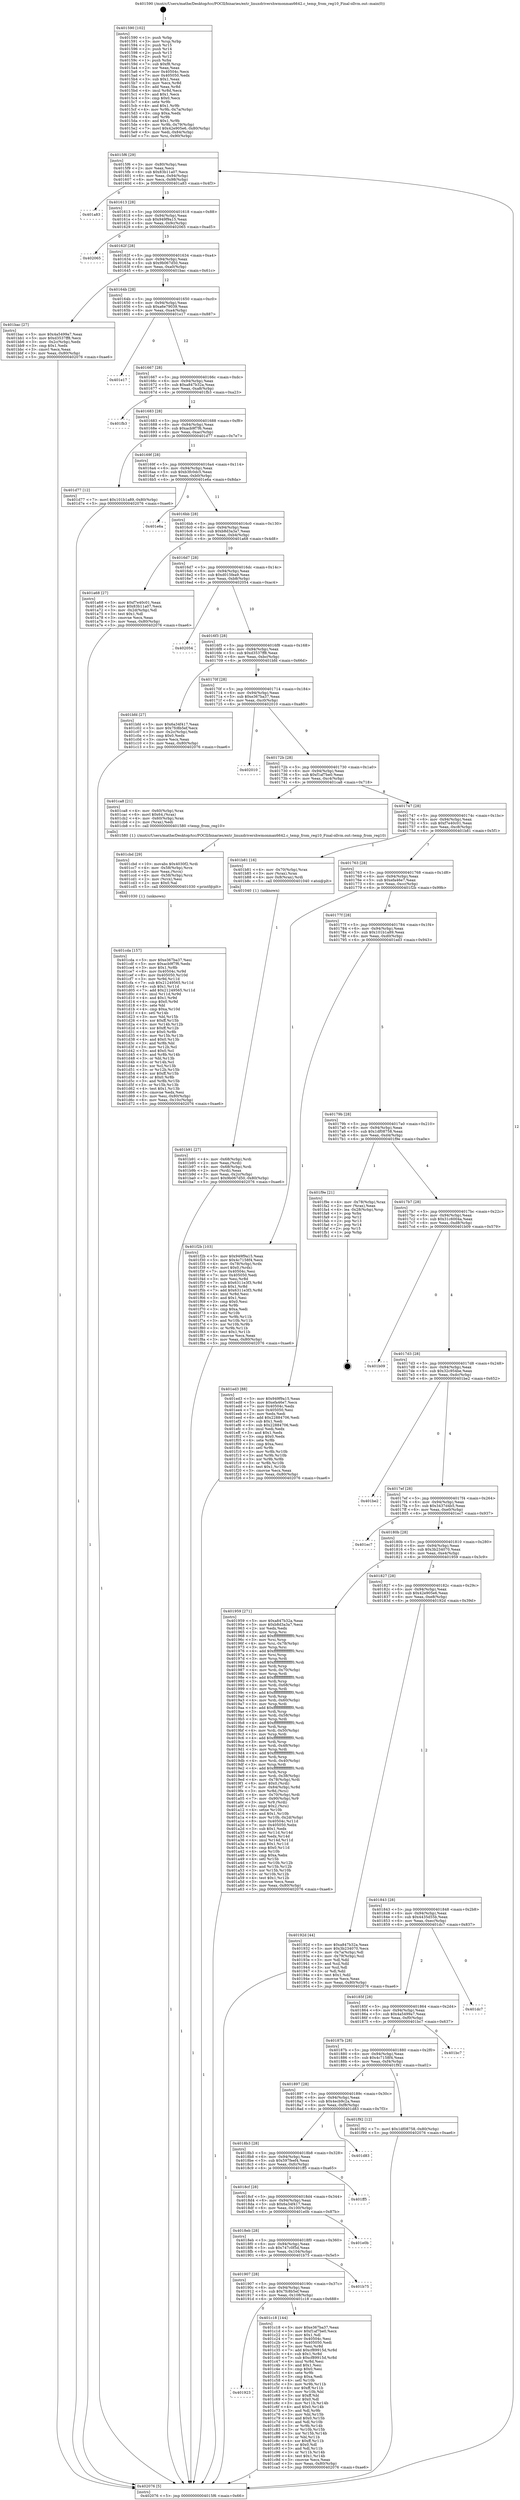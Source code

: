 digraph "0x401590" {
  label = "0x401590 (/mnt/c/Users/mathe/Desktop/tcc/POCII/binaries/extr_linuxdrivershwmonmax6642.c_temp_from_reg10_Final-ollvm.out::main(0))"
  labelloc = "t"
  node[shape=record]

  Entry [label="",width=0.3,height=0.3,shape=circle,fillcolor=black,style=filled]
  "0x4015f6" [label="{
     0x4015f6 [29]\l
     | [instrs]\l
     &nbsp;&nbsp;0x4015f6 \<+3\>: mov -0x80(%rbp),%eax\l
     &nbsp;&nbsp;0x4015f9 \<+2\>: mov %eax,%ecx\l
     &nbsp;&nbsp;0x4015fb \<+6\>: sub $0x83b11a07,%ecx\l
     &nbsp;&nbsp;0x401601 \<+6\>: mov %eax,-0x94(%rbp)\l
     &nbsp;&nbsp;0x401607 \<+6\>: mov %ecx,-0x98(%rbp)\l
     &nbsp;&nbsp;0x40160d \<+6\>: je 0000000000401a83 \<main+0x4f3\>\l
  }"]
  "0x401a83" [label="{
     0x401a83\l
  }", style=dashed]
  "0x401613" [label="{
     0x401613 [28]\l
     | [instrs]\l
     &nbsp;&nbsp;0x401613 \<+5\>: jmp 0000000000401618 \<main+0x88\>\l
     &nbsp;&nbsp;0x401618 \<+6\>: mov -0x94(%rbp),%eax\l
     &nbsp;&nbsp;0x40161e \<+5\>: sub $0x949f9a15,%eax\l
     &nbsp;&nbsp;0x401623 \<+6\>: mov %eax,-0x9c(%rbp)\l
     &nbsp;&nbsp;0x401629 \<+6\>: je 0000000000402065 \<main+0xad5\>\l
  }"]
  Exit [label="",width=0.3,height=0.3,shape=circle,fillcolor=black,style=filled,peripheries=2]
  "0x402065" [label="{
     0x402065\l
  }", style=dashed]
  "0x40162f" [label="{
     0x40162f [28]\l
     | [instrs]\l
     &nbsp;&nbsp;0x40162f \<+5\>: jmp 0000000000401634 \<main+0xa4\>\l
     &nbsp;&nbsp;0x401634 \<+6\>: mov -0x94(%rbp),%eax\l
     &nbsp;&nbsp;0x40163a \<+5\>: sub $0x9b067d50,%eax\l
     &nbsp;&nbsp;0x40163f \<+6\>: mov %eax,-0xa0(%rbp)\l
     &nbsp;&nbsp;0x401645 \<+6\>: je 0000000000401bac \<main+0x61c\>\l
  }"]
  "0x401cda" [label="{
     0x401cda [157]\l
     | [instrs]\l
     &nbsp;&nbsp;0x401cda \<+5\>: mov $0xe367ba37,%esi\l
     &nbsp;&nbsp;0x401cdf \<+5\>: mov $0xacb9f7f6,%edx\l
     &nbsp;&nbsp;0x401ce4 \<+3\>: mov $0x1,%r8b\l
     &nbsp;&nbsp;0x401ce7 \<+8\>: mov 0x40504c,%r9d\l
     &nbsp;&nbsp;0x401cef \<+8\>: mov 0x405050,%r10d\l
     &nbsp;&nbsp;0x401cf7 \<+3\>: mov %r9d,%r11d\l
     &nbsp;&nbsp;0x401cfa \<+7\>: sub $0x21249565,%r11d\l
     &nbsp;&nbsp;0x401d01 \<+4\>: sub $0x1,%r11d\l
     &nbsp;&nbsp;0x401d05 \<+7\>: add $0x21249565,%r11d\l
     &nbsp;&nbsp;0x401d0c \<+4\>: imul %r11d,%r9d\l
     &nbsp;&nbsp;0x401d10 \<+4\>: and $0x1,%r9d\l
     &nbsp;&nbsp;0x401d14 \<+4\>: cmp $0x0,%r9d\l
     &nbsp;&nbsp;0x401d18 \<+3\>: sete %bl\l
     &nbsp;&nbsp;0x401d1b \<+4\>: cmp $0xa,%r10d\l
     &nbsp;&nbsp;0x401d1f \<+4\>: setl %r14b\l
     &nbsp;&nbsp;0x401d23 \<+3\>: mov %bl,%r15b\l
     &nbsp;&nbsp;0x401d26 \<+4\>: xor $0xff,%r15b\l
     &nbsp;&nbsp;0x401d2a \<+3\>: mov %r14b,%r12b\l
     &nbsp;&nbsp;0x401d2d \<+4\>: xor $0xff,%r12b\l
     &nbsp;&nbsp;0x401d31 \<+4\>: xor $0x0,%r8b\l
     &nbsp;&nbsp;0x401d35 \<+3\>: mov %r15b,%r13b\l
     &nbsp;&nbsp;0x401d38 \<+4\>: and $0x0,%r13b\l
     &nbsp;&nbsp;0x401d3c \<+3\>: and %r8b,%bl\l
     &nbsp;&nbsp;0x401d3f \<+3\>: mov %r12b,%cl\l
     &nbsp;&nbsp;0x401d42 \<+3\>: and $0x0,%cl\l
     &nbsp;&nbsp;0x401d45 \<+3\>: and %r8b,%r14b\l
     &nbsp;&nbsp;0x401d48 \<+3\>: or %bl,%r13b\l
     &nbsp;&nbsp;0x401d4b \<+3\>: or %r14b,%cl\l
     &nbsp;&nbsp;0x401d4e \<+3\>: xor %cl,%r13b\l
     &nbsp;&nbsp;0x401d51 \<+3\>: or %r12b,%r15b\l
     &nbsp;&nbsp;0x401d54 \<+4\>: xor $0xff,%r15b\l
     &nbsp;&nbsp;0x401d58 \<+4\>: or $0x0,%r8b\l
     &nbsp;&nbsp;0x401d5c \<+3\>: and %r8b,%r15b\l
     &nbsp;&nbsp;0x401d5f \<+3\>: or %r15b,%r13b\l
     &nbsp;&nbsp;0x401d62 \<+4\>: test $0x1,%r13b\l
     &nbsp;&nbsp;0x401d66 \<+3\>: cmovne %edx,%esi\l
     &nbsp;&nbsp;0x401d69 \<+3\>: mov %esi,-0x80(%rbp)\l
     &nbsp;&nbsp;0x401d6c \<+6\>: mov %eax,-0x10c(%rbp)\l
     &nbsp;&nbsp;0x401d72 \<+5\>: jmp 0000000000402076 \<main+0xae6\>\l
  }"]
  "0x401bac" [label="{
     0x401bac [27]\l
     | [instrs]\l
     &nbsp;&nbsp;0x401bac \<+5\>: mov $0x4a5499a7,%eax\l
     &nbsp;&nbsp;0x401bb1 \<+5\>: mov $0xd3537ff8,%ecx\l
     &nbsp;&nbsp;0x401bb6 \<+3\>: mov -0x2c(%rbp),%edx\l
     &nbsp;&nbsp;0x401bb9 \<+3\>: cmp $0x1,%edx\l
     &nbsp;&nbsp;0x401bbc \<+3\>: cmovl %ecx,%eax\l
     &nbsp;&nbsp;0x401bbf \<+3\>: mov %eax,-0x80(%rbp)\l
     &nbsp;&nbsp;0x401bc2 \<+5\>: jmp 0000000000402076 \<main+0xae6\>\l
  }"]
  "0x40164b" [label="{
     0x40164b [28]\l
     | [instrs]\l
     &nbsp;&nbsp;0x40164b \<+5\>: jmp 0000000000401650 \<main+0xc0\>\l
     &nbsp;&nbsp;0x401650 \<+6\>: mov -0x94(%rbp),%eax\l
     &nbsp;&nbsp;0x401656 \<+5\>: sub $0xa6e79039,%eax\l
     &nbsp;&nbsp;0x40165b \<+6\>: mov %eax,-0xa4(%rbp)\l
     &nbsp;&nbsp;0x401661 \<+6\>: je 0000000000401e17 \<main+0x887\>\l
  }"]
  "0x401cbd" [label="{
     0x401cbd [29]\l
     | [instrs]\l
     &nbsp;&nbsp;0x401cbd \<+10\>: movabs $0x4030f2,%rdi\l
     &nbsp;&nbsp;0x401cc7 \<+4\>: mov -0x58(%rbp),%rcx\l
     &nbsp;&nbsp;0x401ccb \<+2\>: mov %eax,(%rcx)\l
     &nbsp;&nbsp;0x401ccd \<+4\>: mov -0x58(%rbp),%rcx\l
     &nbsp;&nbsp;0x401cd1 \<+2\>: mov (%rcx),%esi\l
     &nbsp;&nbsp;0x401cd3 \<+2\>: mov $0x0,%al\l
     &nbsp;&nbsp;0x401cd5 \<+5\>: call 0000000000401030 \<printf@plt\>\l
     | [calls]\l
     &nbsp;&nbsp;0x401030 \{1\} (unknown)\l
  }"]
  "0x401e17" [label="{
     0x401e17\l
  }", style=dashed]
  "0x401667" [label="{
     0x401667 [28]\l
     | [instrs]\l
     &nbsp;&nbsp;0x401667 \<+5\>: jmp 000000000040166c \<main+0xdc\>\l
     &nbsp;&nbsp;0x40166c \<+6\>: mov -0x94(%rbp),%eax\l
     &nbsp;&nbsp;0x401672 \<+5\>: sub $0xa847b32a,%eax\l
     &nbsp;&nbsp;0x401677 \<+6\>: mov %eax,-0xa8(%rbp)\l
     &nbsp;&nbsp;0x40167d \<+6\>: je 0000000000401fb3 \<main+0xa23\>\l
  }"]
  "0x401923" [label="{
     0x401923\l
  }", style=dashed]
  "0x401fb3" [label="{
     0x401fb3\l
  }", style=dashed]
  "0x401683" [label="{
     0x401683 [28]\l
     | [instrs]\l
     &nbsp;&nbsp;0x401683 \<+5\>: jmp 0000000000401688 \<main+0xf8\>\l
     &nbsp;&nbsp;0x401688 \<+6\>: mov -0x94(%rbp),%eax\l
     &nbsp;&nbsp;0x40168e \<+5\>: sub $0xacb9f7f6,%eax\l
     &nbsp;&nbsp;0x401693 \<+6\>: mov %eax,-0xac(%rbp)\l
     &nbsp;&nbsp;0x401699 \<+6\>: je 0000000000401d77 \<main+0x7e7\>\l
  }"]
  "0x401c18" [label="{
     0x401c18 [144]\l
     | [instrs]\l
     &nbsp;&nbsp;0x401c18 \<+5\>: mov $0xe367ba37,%eax\l
     &nbsp;&nbsp;0x401c1d \<+5\>: mov $0xf1af7be0,%ecx\l
     &nbsp;&nbsp;0x401c22 \<+2\>: mov $0x1,%dl\l
     &nbsp;&nbsp;0x401c24 \<+7\>: mov 0x40504c,%esi\l
     &nbsp;&nbsp;0x401c2b \<+7\>: mov 0x405050,%edi\l
     &nbsp;&nbsp;0x401c32 \<+3\>: mov %esi,%r8d\l
     &nbsp;&nbsp;0x401c35 \<+7\>: add $0xcf89915d,%r8d\l
     &nbsp;&nbsp;0x401c3c \<+4\>: sub $0x1,%r8d\l
     &nbsp;&nbsp;0x401c40 \<+7\>: sub $0xcf89915d,%r8d\l
     &nbsp;&nbsp;0x401c47 \<+4\>: imul %r8d,%esi\l
     &nbsp;&nbsp;0x401c4b \<+3\>: and $0x1,%esi\l
     &nbsp;&nbsp;0x401c4e \<+3\>: cmp $0x0,%esi\l
     &nbsp;&nbsp;0x401c51 \<+4\>: sete %r9b\l
     &nbsp;&nbsp;0x401c55 \<+3\>: cmp $0xa,%edi\l
     &nbsp;&nbsp;0x401c58 \<+4\>: setl %r10b\l
     &nbsp;&nbsp;0x401c5c \<+3\>: mov %r9b,%r11b\l
     &nbsp;&nbsp;0x401c5f \<+4\>: xor $0xff,%r11b\l
     &nbsp;&nbsp;0x401c63 \<+3\>: mov %r10b,%bl\l
     &nbsp;&nbsp;0x401c66 \<+3\>: xor $0xff,%bl\l
     &nbsp;&nbsp;0x401c69 \<+3\>: xor $0x0,%dl\l
     &nbsp;&nbsp;0x401c6c \<+3\>: mov %r11b,%r14b\l
     &nbsp;&nbsp;0x401c6f \<+4\>: and $0x0,%r14b\l
     &nbsp;&nbsp;0x401c73 \<+3\>: and %dl,%r9b\l
     &nbsp;&nbsp;0x401c76 \<+3\>: mov %bl,%r15b\l
     &nbsp;&nbsp;0x401c79 \<+4\>: and $0x0,%r15b\l
     &nbsp;&nbsp;0x401c7d \<+3\>: and %dl,%r10b\l
     &nbsp;&nbsp;0x401c80 \<+3\>: or %r9b,%r14b\l
     &nbsp;&nbsp;0x401c83 \<+3\>: or %r10b,%r15b\l
     &nbsp;&nbsp;0x401c86 \<+3\>: xor %r15b,%r14b\l
     &nbsp;&nbsp;0x401c89 \<+3\>: or %bl,%r11b\l
     &nbsp;&nbsp;0x401c8c \<+4\>: xor $0xff,%r11b\l
     &nbsp;&nbsp;0x401c90 \<+3\>: or $0x0,%dl\l
     &nbsp;&nbsp;0x401c93 \<+3\>: and %dl,%r11b\l
     &nbsp;&nbsp;0x401c96 \<+3\>: or %r11b,%r14b\l
     &nbsp;&nbsp;0x401c99 \<+4\>: test $0x1,%r14b\l
     &nbsp;&nbsp;0x401c9d \<+3\>: cmovne %ecx,%eax\l
     &nbsp;&nbsp;0x401ca0 \<+3\>: mov %eax,-0x80(%rbp)\l
     &nbsp;&nbsp;0x401ca3 \<+5\>: jmp 0000000000402076 \<main+0xae6\>\l
  }"]
  "0x401d77" [label="{
     0x401d77 [12]\l
     | [instrs]\l
     &nbsp;&nbsp;0x401d77 \<+7\>: movl $0x101b1a89,-0x80(%rbp)\l
     &nbsp;&nbsp;0x401d7e \<+5\>: jmp 0000000000402076 \<main+0xae6\>\l
  }"]
  "0x40169f" [label="{
     0x40169f [28]\l
     | [instrs]\l
     &nbsp;&nbsp;0x40169f \<+5\>: jmp 00000000004016a4 \<main+0x114\>\l
     &nbsp;&nbsp;0x4016a4 \<+6\>: mov -0x94(%rbp),%eax\l
     &nbsp;&nbsp;0x4016aa \<+5\>: sub $0xb3fc0dc5,%eax\l
     &nbsp;&nbsp;0x4016af \<+6\>: mov %eax,-0xb0(%rbp)\l
     &nbsp;&nbsp;0x4016b5 \<+6\>: je 0000000000401e6a \<main+0x8da\>\l
  }"]
  "0x401907" [label="{
     0x401907 [28]\l
     | [instrs]\l
     &nbsp;&nbsp;0x401907 \<+5\>: jmp 000000000040190c \<main+0x37c\>\l
     &nbsp;&nbsp;0x40190c \<+6\>: mov -0x94(%rbp),%eax\l
     &nbsp;&nbsp;0x401912 \<+5\>: sub $0x7fc8b5ef,%eax\l
     &nbsp;&nbsp;0x401917 \<+6\>: mov %eax,-0x108(%rbp)\l
     &nbsp;&nbsp;0x40191d \<+6\>: je 0000000000401c18 \<main+0x688\>\l
  }"]
  "0x401e6a" [label="{
     0x401e6a\l
  }", style=dashed]
  "0x4016bb" [label="{
     0x4016bb [28]\l
     | [instrs]\l
     &nbsp;&nbsp;0x4016bb \<+5\>: jmp 00000000004016c0 \<main+0x130\>\l
     &nbsp;&nbsp;0x4016c0 \<+6\>: mov -0x94(%rbp),%eax\l
     &nbsp;&nbsp;0x4016c6 \<+5\>: sub $0xb8d3a3a7,%eax\l
     &nbsp;&nbsp;0x4016cb \<+6\>: mov %eax,-0xb4(%rbp)\l
     &nbsp;&nbsp;0x4016d1 \<+6\>: je 0000000000401a68 \<main+0x4d8\>\l
  }"]
  "0x401b75" [label="{
     0x401b75\l
  }", style=dashed]
  "0x401a68" [label="{
     0x401a68 [27]\l
     | [instrs]\l
     &nbsp;&nbsp;0x401a68 \<+5\>: mov $0xf7e40c01,%eax\l
     &nbsp;&nbsp;0x401a6d \<+5\>: mov $0x83b11a07,%ecx\l
     &nbsp;&nbsp;0x401a72 \<+3\>: mov -0x2d(%rbp),%dl\l
     &nbsp;&nbsp;0x401a75 \<+3\>: test $0x1,%dl\l
     &nbsp;&nbsp;0x401a78 \<+3\>: cmovne %ecx,%eax\l
     &nbsp;&nbsp;0x401a7b \<+3\>: mov %eax,-0x80(%rbp)\l
     &nbsp;&nbsp;0x401a7e \<+5\>: jmp 0000000000402076 \<main+0xae6\>\l
  }"]
  "0x4016d7" [label="{
     0x4016d7 [28]\l
     | [instrs]\l
     &nbsp;&nbsp;0x4016d7 \<+5\>: jmp 00000000004016dc \<main+0x14c\>\l
     &nbsp;&nbsp;0x4016dc \<+6\>: mov -0x94(%rbp),%eax\l
     &nbsp;&nbsp;0x4016e2 \<+5\>: sub $0xd015fea9,%eax\l
     &nbsp;&nbsp;0x4016e7 \<+6\>: mov %eax,-0xb8(%rbp)\l
     &nbsp;&nbsp;0x4016ed \<+6\>: je 0000000000402054 \<main+0xac4\>\l
  }"]
  "0x4018eb" [label="{
     0x4018eb [28]\l
     | [instrs]\l
     &nbsp;&nbsp;0x4018eb \<+5\>: jmp 00000000004018f0 \<main+0x360\>\l
     &nbsp;&nbsp;0x4018f0 \<+6\>: mov -0x94(%rbp),%eax\l
     &nbsp;&nbsp;0x4018f6 \<+5\>: sub $0x747c0f5d,%eax\l
     &nbsp;&nbsp;0x4018fb \<+6\>: mov %eax,-0x104(%rbp)\l
     &nbsp;&nbsp;0x401901 \<+6\>: je 0000000000401b75 \<main+0x5e5\>\l
  }"]
  "0x402054" [label="{
     0x402054\l
  }", style=dashed]
  "0x4016f3" [label="{
     0x4016f3 [28]\l
     | [instrs]\l
     &nbsp;&nbsp;0x4016f3 \<+5\>: jmp 00000000004016f8 \<main+0x168\>\l
     &nbsp;&nbsp;0x4016f8 \<+6\>: mov -0x94(%rbp),%eax\l
     &nbsp;&nbsp;0x4016fe \<+5\>: sub $0xd3537ff8,%eax\l
     &nbsp;&nbsp;0x401703 \<+6\>: mov %eax,-0xbc(%rbp)\l
     &nbsp;&nbsp;0x401709 \<+6\>: je 0000000000401bfd \<main+0x66d\>\l
  }"]
  "0x401e0b" [label="{
     0x401e0b\l
  }", style=dashed]
  "0x401bfd" [label="{
     0x401bfd [27]\l
     | [instrs]\l
     &nbsp;&nbsp;0x401bfd \<+5\>: mov $0x6a34f417,%eax\l
     &nbsp;&nbsp;0x401c02 \<+5\>: mov $0x7fc8b5ef,%ecx\l
     &nbsp;&nbsp;0x401c07 \<+3\>: mov -0x2c(%rbp),%edx\l
     &nbsp;&nbsp;0x401c0a \<+3\>: cmp $0x0,%edx\l
     &nbsp;&nbsp;0x401c0d \<+3\>: cmove %ecx,%eax\l
     &nbsp;&nbsp;0x401c10 \<+3\>: mov %eax,-0x80(%rbp)\l
     &nbsp;&nbsp;0x401c13 \<+5\>: jmp 0000000000402076 \<main+0xae6\>\l
  }"]
  "0x40170f" [label="{
     0x40170f [28]\l
     | [instrs]\l
     &nbsp;&nbsp;0x40170f \<+5\>: jmp 0000000000401714 \<main+0x184\>\l
     &nbsp;&nbsp;0x401714 \<+6\>: mov -0x94(%rbp),%eax\l
     &nbsp;&nbsp;0x40171a \<+5\>: sub $0xe367ba37,%eax\l
     &nbsp;&nbsp;0x40171f \<+6\>: mov %eax,-0xc0(%rbp)\l
     &nbsp;&nbsp;0x401725 \<+6\>: je 0000000000402010 \<main+0xa80\>\l
  }"]
  "0x4018cf" [label="{
     0x4018cf [28]\l
     | [instrs]\l
     &nbsp;&nbsp;0x4018cf \<+5\>: jmp 00000000004018d4 \<main+0x344\>\l
     &nbsp;&nbsp;0x4018d4 \<+6\>: mov -0x94(%rbp),%eax\l
     &nbsp;&nbsp;0x4018da \<+5\>: sub $0x6a34f417,%eax\l
     &nbsp;&nbsp;0x4018df \<+6\>: mov %eax,-0x100(%rbp)\l
     &nbsp;&nbsp;0x4018e5 \<+6\>: je 0000000000401e0b \<main+0x87b\>\l
  }"]
  "0x402010" [label="{
     0x402010\l
  }", style=dashed]
  "0x40172b" [label="{
     0x40172b [28]\l
     | [instrs]\l
     &nbsp;&nbsp;0x40172b \<+5\>: jmp 0000000000401730 \<main+0x1a0\>\l
     &nbsp;&nbsp;0x401730 \<+6\>: mov -0x94(%rbp),%eax\l
     &nbsp;&nbsp;0x401736 \<+5\>: sub $0xf1af7be0,%eax\l
     &nbsp;&nbsp;0x40173b \<+6\>: mov %eax,-0xc4(%rbp)\l
     &nbsp;&nbsp;0x401741 \<+6\>: je 0000000000401ca8 \<main+0x718\>\l
  }"]
  "0x401ff5" [label="{
     0x401ff5\l
  }", style=dashed]
  "0x401ca8" [label="{
     0x401ca8 [21]\l
     | [instrs]\l
     &nbsp;&nbsp;0x401ca8 \<+4\>: mov -0x60(%rbp),%rax\l
     &nbsp;&nbsp;0x401cac \<+6\>: movl $0x64,(%rax)\l
     &nbsp;&nbsp;0x401cb2 \<+4\>: mov -0x60(%rbp),%rax\l
     &nbsp;&nbsp;0x401cb6 \<+2\>: mov (%rax),%edi\l
     &nbsp;&nbsp;0x401cb8 \<+5\>: call 0000000000401580 \<temp_from_reg10\>\l
     | [calls]\l
     &nbsp;&nbsp;0x401580 \{1\} (/mnt/c/Users/mathe/Desktop/tcc/POCII/binaries/extr_linuxdrivershwmonmax6642.c_temp_from_reg10_Final-ollvm.out::temp_from_reg10)\l
  }"]
  "0x401747" [label="{
     0x401747 [28]\l
     | [instrs]\l
     &nbsp;&nbsp;0x401747 \<+5\>: jmp 000000000040174c \<main+0x1bc\>\l
     &nbsp;&nbsp;0x40174c \<+6\>: mov -0x94(%rbp),%eax\l
     &nbsp;&nbsp;0x401752 \<+5\>: sub $0xf7e40c01,%eax\l
     &nbsp;&nbsp;0x401757 \<+6\>: mov %eax,-0xc8(%rbp)\l
     &nbsp;&nbsp;0x40175d \<+6\>: je 0000000000401b81 \<main+0x5f1\>\l
  }"]
  "0x4018b3" [label="{
     0x4018b3 [28]\l
     | [instrs]\l
     &nbsp;&nbsp;0x4018b3 \<+5\>: jmp 00000000004018b8 \<main+0x328\>\l
     &nbsp;&nbsp;0x4018b8 \<+6\>: mov -0x94(%rbp),%eax\l
     &nbsp;&nbsp;0x4018be \<+5\>: sub $0x597feef4,%eax\l
     &nbsp;&nbsp;0x4018c3 \<+6\>: mov %eax,-0xfc(%rbp)\l
     &nbsp;&nbsp;0x4018c9 \<+6\>: je 0000000000401ff5 \<main+0xa65\>\l
  }"]
  "0x401b81" [label="{
     0x401b81 [16]\l
     | [instrs]\l
     &nbsp;&nbsp;0x401b81 \<+4\>: mov -0x70(%rbp),%rax\l
     &nbsp;&nbsp;0x401b85 \<+3\>: mov (%rax),%rax\l
     &nbsp;&nbsp;0x401b88 \<+4\>: mov 0x8(%rax),%rdi\l
     &nbsp;&nbsp;0x401b8c \<+5\>: call 0000000000401040 \<atoi@plt\>\l
     | [calls]\l
     &nbsp;&nbsp;0x401040 \{1\} (unknown)\l
  }"]
  "0x401763" [label="{
     0x401763 [28]\l
     | [instrs]\l
     &nbsp;&nbsp;0x401763 \<+5\>: jmp 0000000000401768 \<main+0x1d8\>\l
     &nbsp;&nbsp;0x401768 \<+6\>: mov -0x94(%rbp),%eax\l
     &nbsp;&nbsp;0x40176e \<+5\>: sub $0xefa46e7,%eax\l
     &nbsp;&nbsp;0x401773 \<+6\>: mov %eax,-0xcc(%rbp)\l
     &nbsp;&nbsp;0x401779 \<+6\>: je 0000000000401f2b \<main+0x99b\>\l
  }"]
  "0x401d83" [label="{
     0x401d83\l
  }", style=dashed]
  "0x401f2b" [label="{
     0x401f2b [103]\l
     | [instrs]\l
     &nbsp;&nbsp;0x401f2b \<+5\>: mov $0x949f9a15,%eax\l
     &nbsp;&nbsp;0x401f30 \<+5\>: mov $0x4c7158f4,%ecx\l
     &nbsp;&nbsp;0x401f35 \<+4\>: mov -0x78(%rbp),%rdx\l
     &nbsp;&nbsp;0x401f39 \<+6\>: movl $0x0,(%rdx)\l
     &nbsp;&nbsp;0x401f3f \<+7\>: mov 0x40504c,%esi\l
     &nbsp;&nbsp;0x401f46 \<+7\>: mov 0x405050,%edi\l
     &nbsp;&nbsp;0x401f4d \<+3\>: mov %esi,%r8d\l
     &nbsp;&nbsp;0x401f50 \<+7\>: sub $0x6311e3f3,%r8d\l
     &nbsp;&nbsp;0x401f57 \<+4\>: sub $0x1,%r8d\l
     &nbsp;&nbsp;0x401f5b \<+7\>: add $0x6311e3f3,%r8d\l
     &nbsp;&nbsp;0x401f62 \<+4\>: imul %r8d,%esi\l
     &nbsp;&nbsp;0x401f66 \<+3\>: and $0x1,%esi\l
     &nbsp;&nbsp;0x401f69 \<+3\>: cmp $0x0,%esi\l
     &nbsp;&nbsp;0x401f6c \<+4\>: sete %r9b\l
     &nbsp;&nbsp;0x401f70 \<+3\>: cmp $0xa,%edi\l
     &nbsp;&nbsp;0x401f73 \<+4\>: setl %r10b\l
     &nbsp;&nbsp;0x401f77 \<+3\>: mov %r9b,%r11b\l
     &nbsp;&nbsp;0x401f7a \<+3\>: and %r10b,%r11b\l
     &nbsp;&nbsp;0x401f7d \<+3\>: xor %r10b,%r9b\l
     &nbsp;&nbsp;0x401f80 \<+3\>: or %r9b,%r11b\l
     &nbsp;&nbsp;0x401f83 \<+4\>: test $0x1,%r11b\l
     &nbsp;&nbsp;0x401f87 \<+3\>: cmovne %ecx,%eax\l
     &nbsp;&nbsp;0x401f8a \<+3\>: mov %eax,-0x80(%rbp)\l
     &nbsp;&nbsp;0x401f8d \<+5\>: jmp 0000000000402076 \<main+0xae6\>\l
  }"]
  "0x40177f" [label="{
     0x40177f [28]\l
     | [instrs]\l
     &nbsp;&nbsp;0x40177f \<+5\>: jmp 0000000000401784 \<main+0x1f4\>\l
     &nbsp;&nbsp;0x401784 \<+6\>: mov -0x94(%rbp),%eax\l
     &nbsp;&nbsp;0x40178a \<+5\>: sub $0x101b1a89,%eax\l
     &nbsp;&nbsp;0x40178f \<+6\>: mov %eax,-0xd0(%rbp)\l
     &nbsp;&nbsp;0x401795 \<+6\>: je 0000000000401ed3 \<main+0x943\>\l
  }"]
  "0x401897" [label="{
     0x401897 [28]\l
     | [instrs]\l
     &nbsp;&nbsp;0x401897 \<+5\>: jmp 000000000040189c \<main+0x30c\>\l
     &nbsp;&nbsp;0x40189c \<+6\>: mov -0x94(%rbp),%eax\l
     &nbsp;&nbsp;0x4018a2 \<+5\>: sub $0x4ecb9c2a,%eax\l
     &nbsp;&nbsp;0x4018a7 \<+6\>: mov %eax,-0xf8(%rbp)\l
     &nbsp;&nbsp;0x4018ad \<+6\>: je 0000000000401d83 \<main+0x7f3\>\l
  }"]
  "0x401ed3" [label="{
     0x401ed3 [88]\l
     | [instrs]\l
     &nbsp;&nbsp;0x401ed3 \<+5\>: mov $0x949f9a15,%eax\l
     &nbsp;&nbsp;0x401ed8 \<+5\>: mov $0xefa46e7,%ecx\l
     &nbsp;&nbsp;0x401edd \<+7\>: mov 0x40504c,%edx\l
     &nbsp;&nbsp;0x401ee4 \<+7\>: mov 0x405050,%esi\l
     &nbsp;&nbsp;0x401eeb \<+2\>: mov %edx,%edi\l
     &nbsp;&nbsp;0x401eed \<+6\>: add $0x22884706,%edi\l
     &nbsp;&nbsp;0x401ef3 \<+3\>: sub $0x1,%edi\l
     &nbsp;&nbsp;0x401ef6 \<+6\>: sub $0x22884706,%edi\l
     &nbsp;&nbsp;0x401efc \<+3\>: imul %edi,%edx\l
     &nbsp;&nbsp;0x401eff \<+3\>: and $0x1,%edx\l
     &nbsp;&nbsp;0x401f02 \<+3\>: cmp $0x0,%edx\l
     &nbsp;&nbsp;0x401f05 \<+4\>: sete %r8b\l
     &nbsp;&nbsp;0x401f09 \<+3\>: cmp $0xa,%esi\l
     &nbsp;&nbsp;0x401f0c \<+4\>: setl %r9b\l
     &nbsp;&nbsp;0x401f10 \<+3\>: mov %r8b,%r10b\l
     &nbsp;&nbsp;0x401f13 \<+3\>: and %r9b,%r10b\l
     &nbsp;&nbsp;0x401f16 \<+3\>: xor %r9b,%r8b\l
     &nbsp;&nbsp;0x401f19 \<+3\>: or %r8b,%r10b\l
     &nbsp;&nbsp;0x401f1c \<+4\>: test $0x1,%r10b\l
     &nbsp;&nbsp;0x401f20 \<+3\>: cmovne %ecx,%eax\l
     &nbsp;&nbsp;0x401f23 \<+3\>: mov %eax,-0x80(%rbp)\l
     &nbsp;&nbsp;0x401f26 \<+5\>: jmp 0000000000402076 \<main+0xae6\>\l
  }"]
  "0x40179b" [label="{
     0x40179b [28]\l
     | [instrs]\l
     &nbsp;&nbsp;0x40179b \<+5\>: jmp 00000000004017a0 \<main+0x210\>\l
     &nbsp;&nbsp;0x4017a0 \<+6\>: mov -0x94(%rbp),%eax\l
     &nbsp;&nbsp;0x4017a6 \<+5\>: sub $0x1df08758,%eax\l
     &nbsp;&nbsp;0x4017ab \<+6\>: mov %eax,-0xd4(%rbp)\l
     &nbsp;&nbsp;0x4017b1 \<+6\>: je 0000000000401f9e \<main+0xa0e\>\l
  }"]
  "0x401f92" [label="{
     0x401f92 [12]\l
     | [instrs]\l
     &nbsp;&nbsp;0x401f92 \<+7\>: movl $0x1df08758,-0x80(%rbp)\l
     &nbsp;&nbsp;0x401f99 \<+5\>: jmp 0000000000402076 \<main+0xae6\>\l
  }"]
  "0x401f9e" [label="{
     0x401f9e [21]\l
     | [instrs]\l
     &nbsp;&nbsp;0x401f9e \<+4\>: mov -0x78(%rbp),%rax\l
     &nbsp;&nbsp;0x401fa2 \<+2\>: mov (%rax),%eax\l
     &nbsp;&nbsp;0x401fa4 \<+4\>: lea -0x28(%rbp),%rsp\l
     &nbsp;&nbsp;0x401fa8 \<+1\>: pop %rbx\l
     &nbsp;&nbsp;0x401fa9 \<+2\>: pop %r12\l
     &nbsp;&nbsp;0x401fab \<+2\>: pop %r13\l
     &nbsp;&nbsp;0x401fad \<+2\>: pop %r14\l
     &nbsp;&nbsp;0x401faf \<+2\>: pop %r15\l
     &nbsp;&nbsp;0x401fb1 \<+1\>: pop %rbp\l
     &nbsp;&nbsp;0x401fb2 \<+1\>: ret\l
  }"]
  "0x4017b7" [label="{
     0x4017b7 [28]\l
     | [instrs]\l
     &nbsp;&nbsp;0x4017b7 \<+5\>: jmp 00000000004017bc \<main+0x22c\>\l
     &nbsp;&nbsp;0x4017bc \<+6\>: mov -0x94(%rbp),%eax\l
     &nbsp;&nbsp;0x4017c2 \<+5\>: sub $0x31c6004a,%eax\l
     &nbsp;&nbsp;0x4017c7 \<+6\>: mov %eax,-0xd8(%rbp)\l
     &nbsp;&nbsp;0x4017cd \<+6\>: je 0000000000401b09 \<main+0x579\>\l
  }"]
  "0x40187b" [label="{
     0x40187b [28]\l
     | [instrs]\l
     &nbsp;&nbsp;0x40187b \<+5\>: jmp 0000000000401880 \<main+0x2f0\>\l
     &nbsp;&nbsp;0x401880 \<+6\>: mov -0x94(%rbp),%eax\l
     &nbsp;&nbsp;0x401886 \<+5\>: sub $0x4c7158f4,%eax\l
     &nbsp;&nbsp;0x40188b \<+6\>: mov %eax,-0xf4(%rbp)\l
     &nbsp;&nbsp;0x401891 \<+6\>: je 0000000000401f92 \<main+0xa02\>\l
  }"]
  "0x401b09" [label="{
     0x401b09\l
  }", style=dashed]
  "0x4017d3" [label="{
     0x4017d3 [28]\l
     | [instrs]\l
     &nbsp;&nbsp;0x4017d3 \<+5\>: jmp 00000000004017d8 \<main+0x248\>\l
     &nbsp;&nbsp;0x4017d8 \<+6\>: mov -0x94(%rbp),%eax\l
     &nbsp;&nbsp;0x4017de \<+5\>: sub $0x32c954be,%eax\l
     &nbsp;&nbsp;0x4017e3 \<+6\>: mov %eax,-0xdc(%rbp)\l
     &nbsp;&nbsp;0x4017e9 \<+6\>: je 0000000000401be2 \<main+0x652\>\l
  }"]
  "0x401bc7" [label="{
     0x401bc7\l
  }", style=dashed]
  "0x401be2" [label="{
     0x401be2\l
  }", style=dashed]
  "0x4017ef" [label="{
     0x4017ef [28]\l
     | [instrs]\l
     &nbsp;&nbsp;0x4017ef \<+5\>: jmp 00000000004017f4 \<main+0x264\>\l
     &nbsp;&nbsp;0x4017f4 \<+6\>: mov -0x94(%rbp),%eax\l
     &nbsp;&nbsp;0x4017fa \<+5\>: sub $0x3437d4b5,%eax\l
     &nbsp;&nbsp;0x4017ff \<+6\>: mov %eax,-0xe0(%rbp)\l
     &nbsp;&nbsp;0x401805 \<+6\>: je 0000000000401ec7 \<main+0x937\>\l
  }"]
  "0x40185f" [label="{
     0x40185f [28]\l
     | [instrs]\l
     &nbsp;&nbsp;0x40185f \<+5\>: jmp 0000000000401864 \<main+0x2d4\>\l
     &nbsp;&nbsp;0x401864 \<+6\>: mov -0x94(%rbp),%eax\l
     &nbsp;&nbsp;0x40186a \<+5\>: sub $0x4a5499a7,%eax\l
     &nbsp;&nbsp;0x40186f \<+6\>: mov %eax,-0xf0(%rbp)\l
     &nbsp;&nbsp;0x401875 \<+6\>: je 0000000000401bc7 \<main+0x637\>\l
  }"]
  "0x401ec7" [label="{
     0x401ec7\l
  }", style=dashed]
  "0x40180b" [label="{
     0x40180b [28]\l
     | [instrs]\l
     &nbsp;&nbsp;0x40180b \<+5\>: jmp 0000000000401810 \<main+0x280\>\l
     &nbsp;&nbsp;0x401810 \<+6\>: mov -0x94(%rbp),%eax\l
     &nbsp;&nbsp;0x401816 \<+5\>: sub $0x3b234070,%eax\l
     &nbsp;&nbsp;0x40181b \<+6\>: mov %eax,-0xe4(%rbp)\l
     &nbsp;&nbsp;0x401821 \<+6\>: je 0000000000401959 \<main+0x3c9\>\l
  }"]
  "0x401dc7" [label="{
     0x401dc7\l
  }", style=dashed]
  "0x401959" [label="{
     0x401959 [271]\l
     | [instrs]\l
     &nbsp;&nbsp;0x401959 \<+5\>: mov $0xa847b32a,%eax\l
     &nbsp;&nbsp;0x40195e \<+5\>: mov $0xb8d3a3a7,%ecx\l
     &nbsp;&nbsp;0x401963 \<+2\>: xor %edx,%edx\l
     &nbsp;&nbsp;0x401965 \<+3\>: mov %rsp,%rsi\l
     &nbsp;&nbsp;0x401968 \<+4\>: add $0xfffffffffffffff0,%rsi\l
     &nbsp;&nbsp;0x40196c \<+3\>: mov %rsi,%rsp\l
     &nbsp;&nbsp;0x40196f \<+4\>: mov %rsi,-0x78(%rbp)\l
     &nbsp;&nbsp;0x401973 \<+3\>: mov %rsp,%rsi\l
     &nbsp;&nbsp;0x401976 \<+4\>: add $0xfffffffffffffff0,%rsi\l
     &nbsp;&nbsp;0x40197a \<+3\>: mov %rsi,%rsp\l
     &nbsp;&nbsp;0x40197d \<+3\>: mov %rsp,%rdi\l
     &nbsp;&nbsp;0x401980 \<+4\>: add $0xfffffffffffffff0,%rdi\l
     &nbsp;&nbsp;0x401984 \<+3\>: mov %rdi,%rsp\l
     &nbsp;&nbsp;0x401987 \<+4\>: mov %rdi,-0x70(%rbp)\l
     &nbsp;&nbsp;0x40198b \<+3\>: mov %rsp,%rdi\l
     &nbsp;&nbsp;0x40198e \<+4\>: add $0xfffffffffffffff0,%rdi\l
     &nbsp;&nbsp;0x401992 \<+3\>: mov %rdi,%rsp\l
     &nbsp;&nbsp;0x401995 \<+4\>: mov %rdi,-0x68(%rbp)\l
     &nbsp;&nbsp;0x401999 \<+3\>: mov %rsp,%rdi\l
     &nbsp;&nbsp;0x40199c \<+4\>: add $0xfffffffffffffff0,%rdi\l
     &nbsp;&nbsp;0x4019a0 \<+3\>: mov %rdi,%rsp\l
     &nbsp;&nbsp;0x4019a3 \<+4\>: mov %rdi,-0x60(%rbp)\l
     &nbsp;&nbsp;0x4019a7 \<+3\>: mov %rsp,%rdi\l
     &nbsp;&nbsp;0x4019aa \<+4\>: add $0xfffffffffffffff0,%rdi\l
     &nbsp;&nbsp;0x4019ae \<+3\>: mov %rdi,%rsp\l
     &nbsp;&nbsp;0x4019b1 \<+4\>: mov %rdi,-0x58(%rbp)\l
     &nbsp;&nbsp;0x4019b5 \<+3\>: mov %rsp,%rdi\l
     &nbsp;&nbsp;0x4019b8 \<+4\>: add $0xfffffffffffffff0,%rdi\l
     &nbsp;&nbsp;0x4019bc \<+3\>: mov %rdi,%rsp\l
     &nbsp;&nbsp;0x4019bf \<+4\>: mov %rdi,-0x50(%rbp)\l
     &nbsp;&nbsp;0x4019c3 \<+3\>: mov %rsp,%rdi\l
     &nbsp;&nbsp;0x4019c6 \<+4\>: add $0xfffffffffffffff0,%rdi\l
     &nbsp;&nbsp;0x4019ca \<+3\>: mov %rdi,%rsp\l
     &nbsp;&nbsp;0x4019cd \<+4\>: mov %rdi,-0x48(%rbp)\l
     &nbsp;&nbsp;0x4019d1 \<+3\>: mov %rsp,%rdi\l
     &nbsp;&nbsp;0x4019d4 \<+4\>: add $0xfffffffffffffff0,%rdi\l
     &nbsp;&nbsp;0x4019d8 \<+3\>: mov %rdi,%rsp\l
     &nbsp;&nbsp;0x4019db \<+4\>: mov %rdi,-0x40(%rbp)\l
     &nbsp;&nbsp;0x4019df \<+3\>: mov %rsp,%rdi\l
     &nbsp;&nbsp;0x4019e2 \<+4\>: add $0xfffffffffffffff0,%rdi\l
     &nbsp;&nbsp;0x4019e6 \<+3\>: mov %rdi,%rsp\l
     &nbsp;&nbsp;0x4019e9 \<+4\>: mov %rdi,-0x38(%rbp)\l
     &nbsp;&nbsp;0x4019ed \<+4\>: mov -0x78(%rbp),%rdi\l
     &nbsp;&nbsp;0x4019f1 \<+6\>: movl $0x0,(%rdi)\l
     &nbsp;&nbsp;0x4019f7 \<+7\>: mov -0x84(%rbp),%r8d\l
     &nbsp;&nbsp;0x4019fe \<+3\>: mov %r8d,(%rsi)\l
     &nbsp;&nbsp;0x401a01 \<+4\>: mov -0x70(%rbp),%rdi\l
     &nbsp;&nbsp;0x401a05 \<+7\>: mov -0x90(%rbp),%r9\l
     &nbsp;&nbsp;0x401a0c \<+3\>: mov %r9,(%rdi)\l
     &nbsp;&nbsp;0x401a0f \<+3\>: cmpl $0x2,(%rsi)\l
     &nbsp;&nbsp;0x401a12 \<+4\>: setne %r10b\l
     &nbsp;&nbsp;0x401a16 \<+4\>: and $0x1,%r10b\l
     &nbsp;&nbsp;0x401a1a \<+4\>: mov %r10b,-0x2d(%rbp)\l
     &nbsp;&nbsp;0x401a1e \<+8\>: mov 0x40504c,%r11d\l
     &nbsp;&nbsp;0x401a26 \<+7\>: mov 0x405050,%ebx\l
     &nbsp;&nbsp;0x401a2d \<+3\>: sub $0x1,%edx\l
     &nbsp;&nbsp;0x401a30 \<+3\>: mov %r11d,%r14d\l
     &nbsp;&nbsp;0x401a33 \<+3\>: add %edx,%r14d\l
     &nbsp;&nbsp;0x401a36 \<+4\>: imul %r14d,%r11d\l
     &nbsp;&nbsp;0x401a3a \<+4\>: and $0x1,%r11d\l
     &nbsp;&nbsp;0x401a3e \<+4\>: cmp $0x0,%r11d\l
     &nbsp;&nbsp;0x401a42 \<+4\>: sete %r10b\l
     &nbsp;&nbsp;0x401a46 \<+3\>: cmp $0xa,%ebx\l
     &nbsp;&nbsp;0x401a49 \<+4\>: setl %r15b\l
     &nbsp;&nbsp;0x401a4d \<+3\>: mov %r10b,%r12b\l
     &nbsp;&nbsp;0x401a50 \<+3\>: and %r15b,%r12b\l
     &nbsp;&nbsp;0x401a53 \<+3\>: xor %r15b,%r10b\l
     &nbsp;&nbsp;0x401a56 \<+3\>: or %r10b,%r12b\l
     &nbsp;&nbsp;0x401a59 \<+4\>: test $0x1,%r12b\l
     &nbsp;&nbsp;0x401a5d \<+3\>: cmovne %ecx,%eax\l
     &nbsp;&nbsp;0x401a60 \<+3\>: mov %eax,-0x80(%rbp)\l
     &nbsp;&nbsp;0x401a63 \<+5\>: jmp 0000000000402076 \<main+0xae6\>\l
  }"]
  "0x401827" [label="{
     0x401827 [28]\l
     | [instrs]\l
     &nbsp;&nbsp;0x401827 \<+5\>: jmp 000000000040182c \<main+0x29c\>\l
     &nbsp;&nbsp;0x40182c \<+6\>: mov -0x94(%rbp),%eax\l
     &nbsp;&nbsp;0x401832 \<+5\>: sub $0x42e905e6,%eax\l
     &nbsp;&nbsp;0x401837 \<+6\>: mov %eax,-0xe8(%rbp)\l
     &nbsp;&nbsp;0x40183d \<+6\>: je 000000000040192d \<main+0x39d\>\l
  }"]
  "0x401b91" [label="{
     0x401b91 [27]\l
     | [instrs]\l
     &nbsp;&nbsp;0x401b91 \<+4\>: mov -0x68(%rbp),%rdi\l
     &nbsp;&nbsp;0x401b95 \<+2\>: mov %eax,(%rdi)\l
     &nbsp;&nbsp;0x401b97 \<+4\>: mov -0x68(%rbp),%rdi\l
     &nbsp;&nbsp;0x401b9b \<+2\>: mov (%rdi),%eax\l
     &nbsp;&nbsp;0x401b9d \<+3\>: mov %eax,-0x2c(%rbp)\l
     &nbsp;&nbsp;0x401ba0 \<+7\>: movl $0x9b067d50,-0x80(%rbp)\l
     &nbsp;&nbsp;0x401ba7 \<+5\>: jmp 0000000000402076 \<main+0xae6\>\l
  }"]
  "0x40192d" [label="{
     0x40192d [44]\l
     | [instrs]\l
     &nbsp;&nbsp;0x40192d \<+5\>: mov $0xa847b32a,%eax\l
     &nbsp;&nbsp;0x401932 \<+5\>: mov $0x3b234070,%ecx\l
     &nbsp;&nbsp;0x401937 \<+3\>: mov -0x7a(%rbp),%dl\l
     &nbsp;&nbsp;0x40193a \<+4\>: mov -0x79(%rbp),%sil\l
     &nbsp;&nbsp;0x40193e \<+3\>: mov %dl,%dil\l
     &nbsp;&nbsp;0x401941 \<+3\>: and %sil,%dil\l
     &nbsp;&nbsp;0x401944 \<+3\>: xor %sil,%dl\l
     &nbsp;&nbsp;0x401947 \<+3\>: or %dl,%dil\l
     &nbsp;&nbsp;0x40194a \<+4\>: test $0x1,%dil\l
     &nbsp;&nbsp;0x40194e \<+3\>: cmovne %ecx,%eax\l
     &nbsp;&nbsp;0x401951 \<+3\>: mov %eax,-0x80(%rbp)\l
     &nbsp;&nbsp;0x401954 \<+5\>: jmp 0000000000402076 \<main+0xae6\>\l
  }"]
  "0x401843" [label="{
     0x401843 [28]\l
     | [instrs]\l
     &nbsp;&nbsp;0x401843 \<+5\>: jmp 0000000000401848 \<main+0x2b8\>\l
     &nbsp;&nbsp;0x401848 \<+6\>: mov -0x94(%rbp),%eax\l
     &nbsp;&nbsp;0x40184e \<+5\>: sub $0x4435d55b,%eax\l
     &nbsp;&nbsp;0x401853 \<+6\>: mov %eax,-0xec(%rbp)\l
     &nbsp;&nbsp;0x401859 \<+6\>: je 0000000000401dc7 \<main+0x837\>\l
  }"]
  "0x402076" [label="{
     0x402076 [5]\l
     | [instrs]\l
     &nbsp;&nbsp;0x402076 \<+5\>: jmp 00000000004015f6 \<main+0x66\>\l
  }"]
  "0x401590" [label="{
     0x401590 [102]\l
     | [instrs]\l
     &nbsp;&nbsp;0x401590 \<+1\>: push %rbp\l
     &nbsp;&nbsp;0x401591 \<+3\>: mov %rsp,%rbp\l
     &nbsp;&nbsp;0x401594 \<+2\>: push %r15\l
     &nbsp;&nbsp;0x401596 \<+2\>: push %r14\l
     &nbsp;&nbsp;0x401598 \<+2\>: push %r13\l
     &nbsp;&nbsp;0x40159a \<+2\>: push %r12\l
     &nbsp;&nbsp;0x40159c \<+1\>: push %rbx\l
     &nbsp;&nbsp;0x40159d \<+7\>: sub $0xf8,%rsp\l
     &nbsp;&nbsp;0x4015a4 \<+2\>: xor %eax,%eax\l
     &nbsp;&nbsp;0x4015a6 \<+7\>: mov 0x40504c,%ecx\l
     &nbsp;&nbsp;0x4015ad \<+7\>: mov 0x405050,%edx\l
     &nbsp;&nbsp;0x4015b4 \<+3\>: sub $0x1,%eax\l
     &nbsp;&nbsp;0x4015b7 \<+3\>: mov %ecx,%r8d\l
     &nbsp;&nbsp;0x4015ba \<+3\>: add %eax,%r8d\l
     &nbsp;&nbsp;0x4015bd \<+4\>: imul %r8d,%ecx\l
     &nbsp;&nbsp;0x4015c1 \<+3\>: and $0x1,%ecx\l
     &nbsp;&nbsp;0x4015c4 \<+3\>: cmp $0x0,%ecx\l
     &nbsp;&nbsp;0x4015c7 \<+4\>: sete %r9b\l
     &nbsp;&nbsp;0x4015cb \<+4\>: and $0x1,%r9b\l
     &nbsp;&nbsp;0x4015cf \<+4\>: mov %r9b,-0x7a(%rbp)\l
     &nbsp;&nbsp;0x4015d3 \<+3\>: cmp $0xa,%edx\l
     &nbsp;&nbsp;0x4015d6 \<+4\>: setl %r9b\l
     &nbsp;&nbsp;0x4015da \<+4\>: and $0x1,%r9b\l
     &nbsp;&nbsp;0x4015de \<+4\>: mov %r9b,-0x79(%rbp)\l
     &nbsp;&nbsp;0x4015e2 \<+7\>: movl $0x42e905e6,-0x80(%rbp)\l
     &nbsp;&nbsp;0x4015e9 \<+6\>: mov %edi,-0x84(%rbp)\l
     &nbsp;&nbsp;0x4015ef \<+7\>: mov %rsi,-0x90(%rbp)\l
  }"]
  Entry -> "0x401590" [label=" 1"]
  "0x4015f6" -> "0x401a83" [label=" 0"]
  "0x4015f6" -> "0x401613" [label=" 13"]
  "0x401f9e" -> Exit [label=" 1"]
  "0x401613" -> "0x402065" [label=" 0"]
  "0x401613" -> "0x40162f" [label=" 13"]
  "0x401f92" -> "0x402076" [label=" 1"]
  "0x40162f" -> "0x401bac" [label=" 1"]
  "0x40162f" -> "0x40164b" [label=" 12"]
  "0x401f2b" -> "0x402076" [label=" 1"]
  "0x40164b" -> "0x401e17" [label=" 0"]
  "0x40164b" -> "0x401667" [label=" 12"]
  "0x401ed3" -> "0x402076" [label=" 1"]
  "0x401667" -> "0x401fb3" [label=" 0"]
  "0x401667" -> "0x401683" [label=" 12"]
  "0x401d77" -> "0x402076" [label=" 1"]
  "0x401683" -> "0x401d77" [label=" 1"]
  "0x401683" -> "0x40169f" [label=" 11"]
  "0x401cda" -> "0x402076" [label=" 1"]
  "0x40169f" -> "0x401e6a" [label=" 0"]
  "0x40169f" -> "0x4016bb" [label=" 11"]
  "0x401ca8" -> "0x401cbd" [label=" 1"]
  "0x4016bb" -> "0x401a68" [label=" 1"]
  "0x4016bb" -> "0x4016d7" [label=" 10"]
  "0x401c18" -> "0x402076" [label=" 1"]
  "0x4016d7" -> "0x402054" [label=" 0"]
  "0x4016d7" -> "0x4016f3" [label=" 10"]
  "0x401907" -> "0x401c18" [label=" 1"]
  "0x4016f3" -> "0x401bfd" [label=" 1"]
  "0x4016f3" -> "0x40170f" [label=" 9"]
  "0x401cbd" -> "0x401cda" [label=" 1"]
  "0x40170f" -> "0x402010" [label=" 0"]
  "0x40170f" -> "0x40172b" [label=" 9"]
  "0x4018eb" -> "0x401b75" [label=" 0"]
  "0x40172b" -> "0x401ca8" [label=" 1"]
  "0x40172b" -> "0x401747" [label=" 8"]
  "0x401907" -> "0x401923" [label=" 0"]
  "0x401747" -> "0x401b81" [label=" 1"]
  "0x401747" -> "0x401763" [label=" 7"]
  "0x4018cf" -> "0x401e0b" [label=" 0"]
  "0x401763" -> "0x401f2b" [label=" 1"]
  "0x401763" -> "0x40177f" [label=" 6"]
  "0x4018eb" -> "0x401907" [label=" 1"]
  "0x40177f" -> "0x401ed3" [label=" 1"]
  "0x40177f" -> "0x40179b" [label=" 5"]
  "0x4018b3" -> "0x401ff5" [label=" 0"]
  "0x40179b" -> "0x401f9e" [label=" 1"]
  "0x40179b" -> "0x4017b7" [label=" 4"]
  "0x4018cf" -> "0x4018eb" [label=" 1"]
  "0x4017b7" -> "0x401b09" [label=" 0"]
  "0x4017b7" -> "0x4017d3" [label=" 4"]
  "0x401897" -> "0x401d83" [label=" 0"]
  "0x4017d3" -> "0x401be2" [label=" 0"]
  "0x4017d3" -> "0x4017ef" [label=" 4"]
  "0x4018b3" -> "0x4018cf" [label=" 1"]
  "0x4017ef" -> "0x401ec7" [label=" 0"]
  "0x4017ef" -> "0x40180b" [label=" 4"]
  "0x40187b" -> "0x401f92" [label=" 1"]
  "0x40180b" -> "0x401959" [label=" 1"]
  "0x40180b" -> "0x401827" [label=" 3"]
  "0x401897" -> "0x4018b3" [label=" 1"]
  "0x401827" -> "0x40192d" [label=" 1"]
  "0x401827" -> "0x401843" [label=" 2"]
  "0x40192d" -> "0x402076" [label=" 1"]
  "0x401590" -> "0x4015f6" [label=" 1"]
  "0x402076" -> "0x4015f6" [label=" 12"]
  "0x40185f" -> "0x401bc7" [label=" 0"]
  "0x401959" -> "0x402076" [label=" 1"]
  "0x401a68" -> "0x402076" [label=" 1"]
  "0x401b81" -> "0x401b91" [label=" 1"]
  "0x401b91" -> "0x402076" [label=" 1"]
  "0x401bac" -> "0x402076" [label=" 1"]
  "0x401bfd" -> "0x402076" [label=" 1"]
  "0x40185f" -> "0x40187b" [label=" 2"]
  "0x401843" -> "0x401dc7" [label=" 0"]
  "0x401843" -> "0x40185f" [label=" 2"]
  "0x40187b" -> "0x401897" [label=" 1"]
}
